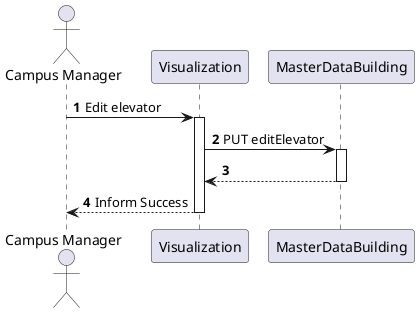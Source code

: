 @startuml

autonumber
actor "Campus Manager" as CM
participant Visualization
participant "MasterDataBuilding" as GI

CM -> Visualization: Edit elevator
activate Visualization

Visualization -> GI: PUT editElevator
activate GI
GI --> Visualization: 
deactivate GI

CM <-- Visualization: Inform Success
deactivate Visualization


@enduml
